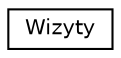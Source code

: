 digraph "Graficzna hierarchia klas"
{
 // LATEX_PDF_SIZE
  edge [fontname="Helvetica",fontsize="10",labelfontname="Helvetica",labelfontsize="10"];
  node [fontname="Helvetica",fontsize="10",shape=record];
  rankdir="LR";
  Node0 [label="Wizyty",height=0.2,width=0.4,color="black", fillcolor="white", style="filled",URL="$class_wizyty.html",tooltip="Klasa majšca symbolizować spis Wizyt np dla danego lekarza."];
}
